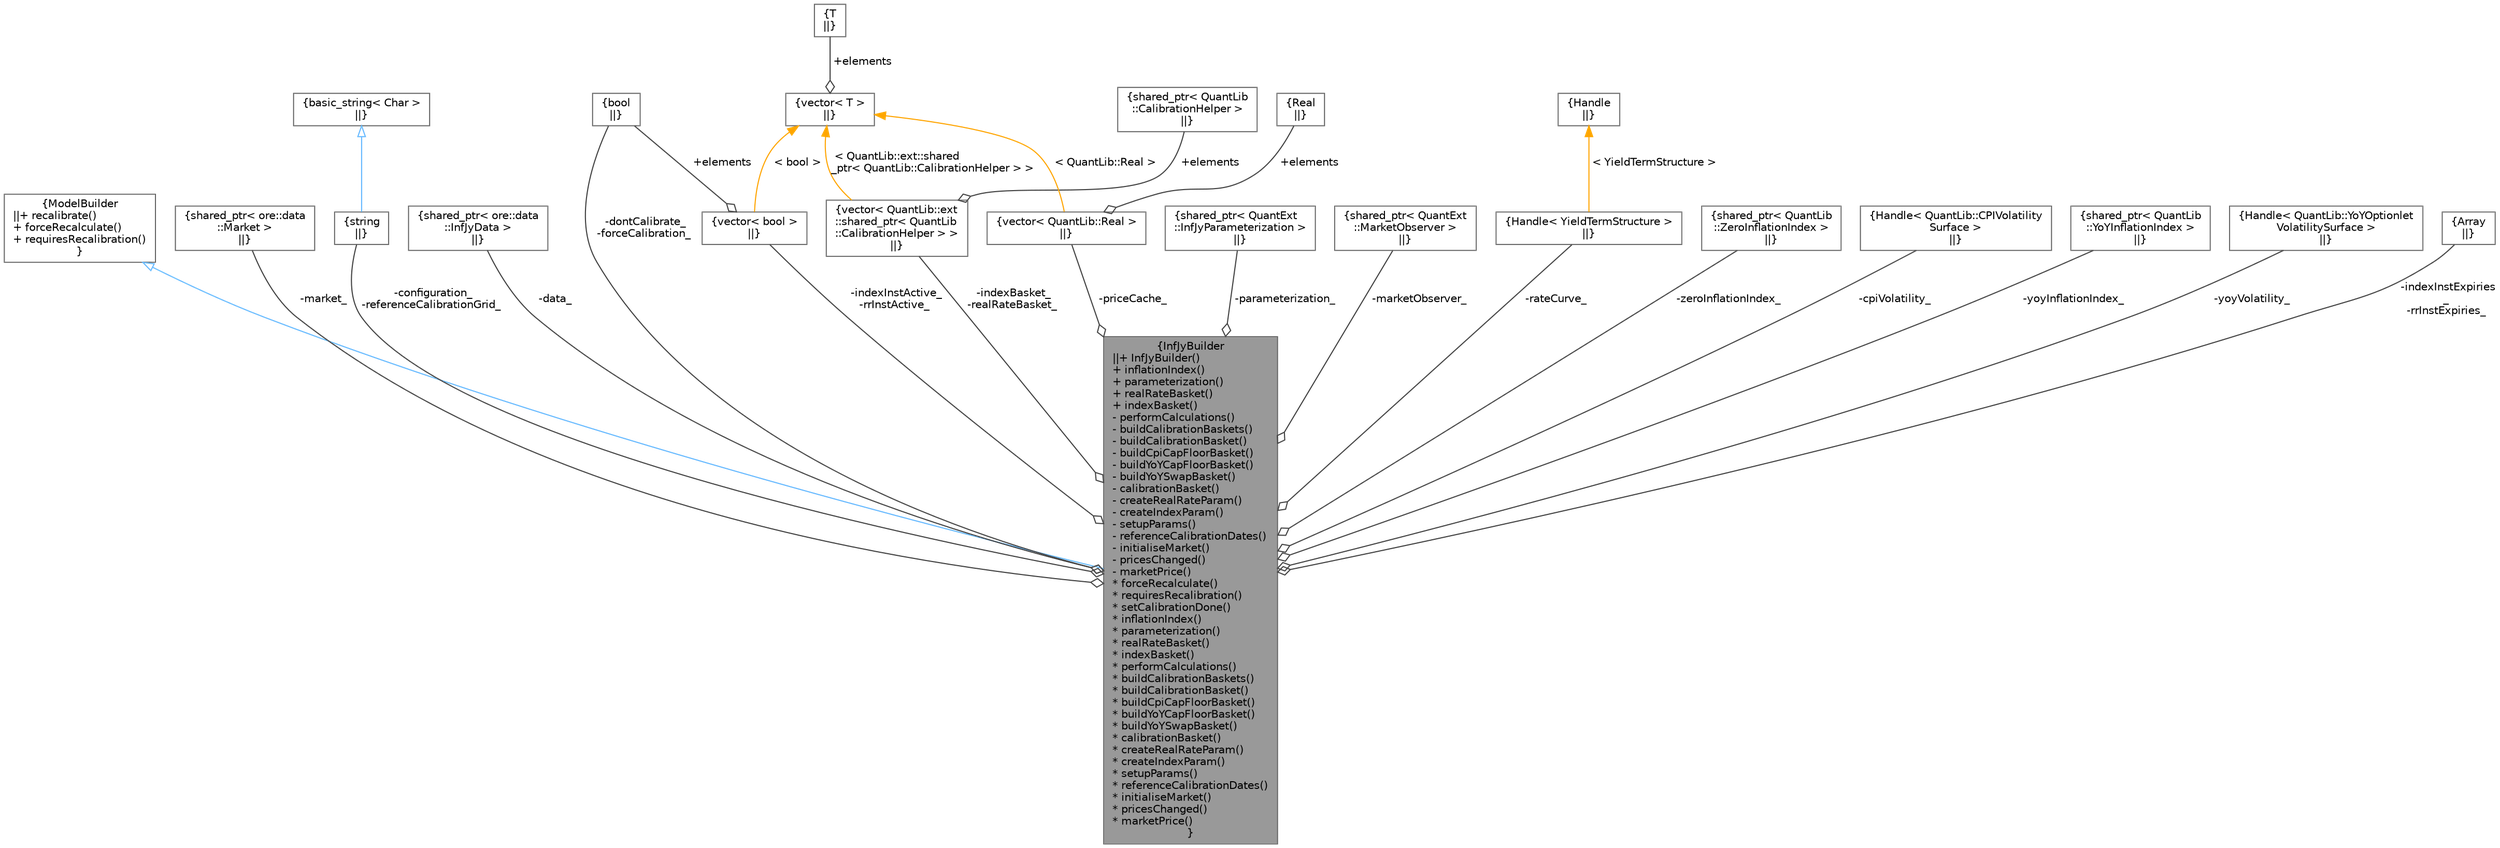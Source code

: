 digraph "InfJyBuilder"
{
 // INTERACTIVE_SVG=YES
 // LATEX_PDF_SIZE
  bgcolor="transparent";
  edge [fontname=Helvetica,fontsize=10,labelfontname=Helvetica,labelfontsize=10];
  node [fontname=Helvetica,fontsize=10,shape=box,height=0.2,width=0.4];
  Node1 [label="{InfJyBuilder\n||+ InfJyBuilder()\l+ inflationIndex()\l+ parameterization()\l+ realRateBasket()\l+ indexBasket()\l- performCalculations()\l- buildCalibrationBaskets()\l- buildCalibrationBasket()\l- buildCpiCapFloorBasket()\l- buildYoYCapFloorBasket()\l- buildYoYSwapBasket()\l- calibrationBasket()\l- createRealRateParam()\l- createIndexParam()\l- setupParams()\l- referenceCalibrationDates()\l- initialiseMarket()\l- pricesChanged()\l- marketPrice()\l* forceRecalculate()\l* requiresRecalibration()\l* setCalibrationDone()\l* inflationIndex()\l* parameterization()\l* realRateBasket()\l* indexBasket()\l* performCalculations()\l* buildCalibrationBaskets()\l* buildCalibrationBasket()\l* buildCpiCapFloorBasket()\l* buildYoYCapFloorBasket()\l* buildYoYSwapBasket()\l* calibrationBasket()\l* createRealRateParam()\l* createIndexParam()\l* setupParams()\l* referenceCalibrationDates()\l* initialiseMarket()\l* pricesChanged()\l* marketPrice()\l}",height=0.2,width=0.4,color="gray40", fillcolor="grey60", style="filled", fontcolor="black",tooltip=" "];
  Node2 -> Node1 [dir="back",color="steelblue1",style="solid",arrowtail="onormal"];
  Node2 [label="{ModelBuilder\n||+ recalibrate()\l+ forceRecalculate()\l+ requiresRecalibration()\l}",height=0.2,width=0.4,color="gray40", fillcolor="white", style="filled",URL="C:/dev/ORE/documentation/QuantExt/doc/quantext.tag$class_quant_ext_1_1_model_builder.html",tooltip=" "];
  Node3 -> Node1 [color="grey25",style="solid",label=" -market_" ,arrowhead="odiamond"];
  Node3 [label="{shared_ptr\< ore::data\l::Market \>\n||}",height=0.2,width=0.4,color="gray40", fillcolor="white", style="filled",tooltip=" "];
  Node4 -> Node1 [color="grey25",style="solid",label=" -configuration_\n-referenceCalibrationGrid_" ,arrowhead="odiamond"];
  Node4 [label="{string\n||}",height=0.2,width=0.4,color="gray40", fillcolor="white", style="filled",tooltip=" "];
  Node5 -> Node4 [dir="back",color="steelblue1",style="solid",arrowtail="onormal"];
  Node5 [label="{basic_string\< Char \>\n||}",height=0.2,width=0.4,color="gray40", fillcolor="white", style="filled",tooltip=" "];
  Node6 -> Node1 [color="grey25",style="solid",label=" -data_" ,arrowhead="odiamond"];
  Node6 [label="{shared_ptr\< ore::data\l::InfJyData \>\n||}",height=0.2,width=0.4,color="gray40", fillcolor="white", style="filled",tooltip=" "];
  Node7 -> Node1 [color="grey25",style="solid",label=" -dontCalibrate_\n-forceCalibration_" ,arrowhead="odiamond"];
  Node7 [label="{bool\n||}",height=0.2,width=0.4,color="gray40", fillcolor="white", style="filled",URL="$classbool.html",tooltip=" "];
  Node8 -> Node1 [color="grey25",style="solid",label=" -parameterization_" ,arrowhead="odiamond"];
  Node8 [label="{shared_ptr\< QuantExt\l::InfJyParameterization \>\n||}",height=0.2,width=0.4,color="gray40", fillcolor="white", style="filled",tooltip=" "];
  Node9 -> Node1 [color="grey25",style="solid",label=" -marketObserver_" ,arrowhead="odiamond"];
  Node9 [label="{shared_ptr\< QuantExt\l::MarketObserver \>\n||}",height=0.2,width=0.4,color="gray40", fillcolor="white", style="filled",tooltip=" "];
  Node10 -> Node1 [color="grey25",style="solid",label=" -rateCurve_" ,arrowhead="odiamond"];
  Node10 [label="{Handle\< YieldTermStructure \>\n||}",height=0.2,width=0.4,color="gray40", fillcolor="white", style="filled",tooltip=" "];
  Node11 -> Node10 [dir="back",color="orange",style="solid",label=" \< YieldTermStructure \>" ];
  Node11 [label="{Handle\n||}",height=0.2,width=0.4,color="gray40", fillcolor="white", style="filled",tooltip=" "];
  Node12 -> Node1 [color="grey25",style="solid",label=" -zeroInflationIndex_" ,arrowhead="odiamond"];
  Node12 [label="{shared_ptr\< QuantLib\l::ZeroInflationIndex \>\n||}",height=0.2,width=0.4,color="gray40", fillcolor="white", style="filled",tooltip=" "];
  Node13 -> Node1 [color="grey25",style="solid",label=" -cpiVolatility_" ,arrowhead="odiamond"];
  Node13 [label="{Handle\< QuantLib::CPIVolatility\lSurface \>\n||}",height=0.2,width=0.4,color="gray40", fillcolor="white", style="filled",tooltip=" "];
  Node14 -> Node1 [color="grey25",style="solid",label=" -yoyInflationIndex_" ,arrowhead="odiamond"];
  Node14 [label="{shared_ptr\< QuantLib\l::YoYInflationIndex \>\n||}",height=0.2,width=0.4,color="gray40", fillcolor="white", style="filled",tooltip=" "];
  Node15 -> Node1 [color="grey25",style="solid",label=" -yoyVolatility_" ,arrowhead="odiamond"];
  Node15 [label="{Handle\< QuantLib::YoYOptionlet\lVolatilitySurface \>\n||}",height=0.2,width=0.4,color="gray40", fillcolor="white", style="filled",tooltip=" "];
  Node16 -> Node1 [color="grey25",style="solid",label=" -indexBasket_\n-realRateBasket_" ,arrowhead="odiamond"];
  Node16 [label="{vector\< QuantLib::ext\l::shared_ptr\< QuantLib\l::CalibrationHelper \> \>\n||}",height=0.2,width=0.4,color="gray40", fillcolor="white", style="filled",tooltip=" "];
  Node17 -> Node16 [color="grey25",style="solid",label=" +elements" ,arrowhead="odiamond"];
  Node17 [label="{shared_ptr\< QuantLib\l::CalibrationHelper \>\n||}",height=0.2,width=0.4,color="gray40", fillcolor="white", style="filled",tooltip=" "];
  Node18 -> Node16 [dir="back",color="orange",style="solid",label=" \< QuantLib::ext::shared\l_ptr\< QuantLib::CalibrationHelper \> \>" ];
  Node18 [label="{vector\< T \>\n||}",height=0.2,width=0.4,color="gray40", fillcolor="white", style="filled",tooltip=" "];
  Node19 -> Node18 [color="grey25",style="solid",label=" +elements" ,arrowhead="odiamond"];
  Node19 [label="{T\n||}",height=0.2,width=0.4,color="gray40", fillcolor="white", style="filled",tooltip=" "];
  Node20 -> Node1 [color="grey25",style="solid",label=" -indexInstActive_\n-rrInstActive_" ,arrowhead="odiamond"];
  Node20 [label="{vector\< bool \>\n||}",height=0.2,width=0.4,color="gray40", fillcolor="white", style="filled",tooltip=" "];
  Node7 -> Node20 [color="grey25",style="solid",label=" +elements" ,arrowhead="odiamond"];
  Node18 -> Node20 [dir="back",color="orange",style="solid",label=" \< bool \>" ];
  Node21 -> Node1 [color="grey25",style="solid",label=" -indexInstExpiries\l_\n-rrInstExpiries_" ,arrowhead="odiamond"];
  Node21 [label="{Array\n||}",height=0.2,width=0.4,color="gray40", fillcolor="white", style="filled",tooltip=" "];
  Node22 -> Node1 [color="grey25",style="solid",label=" -priceCache_" ,arrowhead="odiamond"];
  Node22 [label="{vector\< QuantLib::Real \>\n||}",height=0.2,width=0.4,color="gray40", fillcolor="white", style="filled",tooltip=" "];
  Node23 -> Node22 [color="grey25",style="solid",label=" +elements" ,arrowhead="odiamond"];
  Node23 [label="{Real\n||}",height=0.2,width=0.4,color="gray40", fillcolor="white", style="filled",tooltip=" "];
  Node18 -> Node22 [dir="back",color="orange",style="solid",label=" \< QuantLib::Real \>" ];
}

